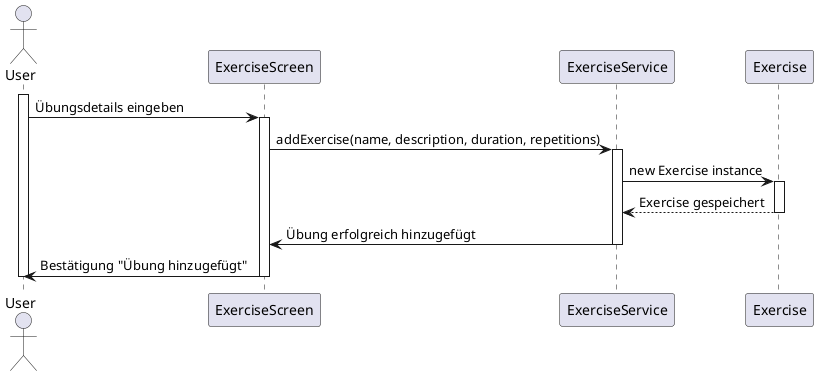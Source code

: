 @startuml
actor User
participant "ExerciseScreen" as ExerciseScreen
participant "ExerciseService" as ExerciseService
participant "Exercise" as Exercise

activate User
User -> ExerciseScreen: Übungsdetails eingeben
activate ExerciseScreen

ExerciseScreen -> ExerciseService: addExercise(name, description, duration, repetitions)
activate ExerciseService

ExerciseService -> Exercise: new Exercise instance
activate Exercise

Exercise --> ExerciseService: Exercise gespeichert
deactivate Exercise

ExerciseService -> ExerciseScreen: Übung erfolgreich hinzugefügt
deactivate ExerciseService

ExerciseScreen -> User: Bestätigung "Übung hinzugefügt"
deactivate ExerciseScreen
deactivate User
@enduml
